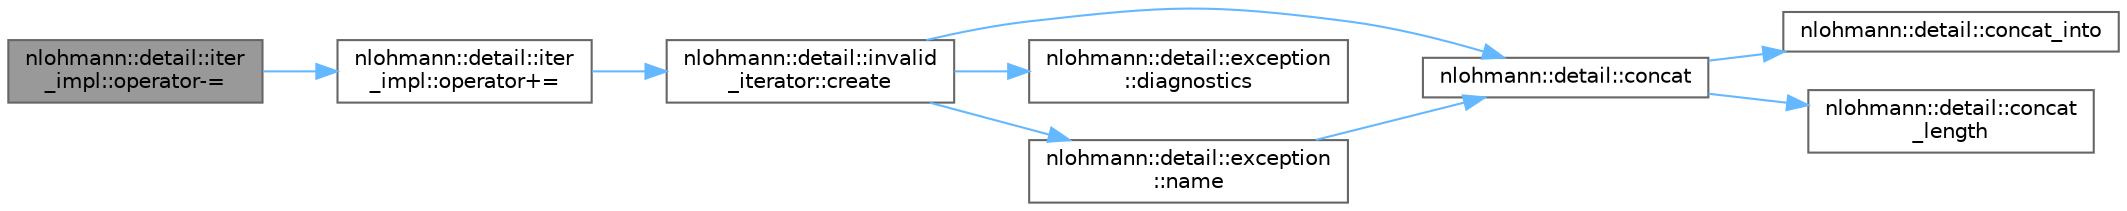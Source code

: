 digraph "nlohmann::detail::iter_impl::operator-="
{
 // LATEX_PDF_SIZE
  bgcolor="transparent";
  edge [fontname=Helvetica,fontsize=10,labelfontname=Helvetica,labelfontsize=10];
  node [fontname=Helvetica,fontsize=10,shape=box,height=0.2,width=0.4];
  rankdir="LR";
  Node1 [id="Node000001",label="nlohmann::detail::iter\l_impl::operator-=",height=0.2,width=0.4,color="gray40", fillcolor="grey60", style="filled", fontcolor="black",tooltip="subtract from iterator"];
  Node1 -> Node2 [id="edge17_Node000001_Node000002",color="steelblue1",style="solid",tooltip=" "];
  Node2 [id="Node000002",label="nlohmann::detail::iter\l_impl::operator+=",height=0.2,width=0.4,color="grey40", fillcolor="white", style="filled",URL="$classnlohmann_1_1detail_1_1iter__impl.html#ae576098902fa32c109d9d036d30e0cd7",tooltip="add to iterator"];
  Node2 -> Node3 [id="edge18_Node000002_Node000003",color="steelblue1",style="solid",tooltip=" "];
  Node3 [id="Node000003",label="nlohmann::detail::invalid\l_iterator::create",height=0.2,width=0.4,color="grey40", fillcolor="white", style="filled",URL="$classnlohmann_1_1detail_1_1invalid__iterator.html#af6e8410249ce3252f5e7294cd4ef0a28",tooltip=" "];
  Node3 -> Node4 [id="edge19_Node000003_Node000004",color="steelblue1",style="solid",tooltip=" "];
  Node4 [id="Node000004",label="nlohmann::detail::concat",height=0.2,width=0.4,color="grey40", fillcolor="white", style="filled",URL="$namespacenlohmann_1_1detail.html#a988ba5d6c0412dff629c6f6d6d226fb0",tooltip=" "];
  Node4 -> Node5 [id="edge20_Node000004_Node000005",color="steelblue1",style="solid",tooltip=" "];
  Node5 [id="Node000005",label="nlohmann::detail::concat_into",height=0.2,width=0.4,color="grey40", fillcolor="white", style="filled",URL="$namespacenlohmann_1_1detail.html#a8501011f8c39fdc1451d41a17032a9c1",tooltip=" "];
  Node4 -> Node6 [id="edge21_Node000004_Node000006",color="steelblue1",style="solid",tooltip=" "];
  Node6 [id="Node000006",label="nlohmann::detail::concat\l_length",height=0.2,width=0.4,color="grey40", fillcolor="white", style="filled",URL="$namespacenlohmann_1_1detail.html#ade7da17ad4a5a2be5bc12a6427a3c207",tooltip=" "];
  Node3 -> Node7 [id="edge22_Node000003_Node000007",color="steelblue1",style="solid",tooltip=" "];
  Node7 [id="Node000007",label="nlohmann::detail::exception\l::diagnostics",height=0.2,width=0.4,color="grey40", fillcolor="white", style="filled",URL="$classnlohmann_1_1detail_1_1exception.html#a9032b2e5d344c9f1f7afef4212f0ad39",tooltip=" "];
  Node3 -> Node8 [id="edge23_Node000003_Node000008",color="steelblue1",style="solid",tooltip=" "];
  Node8 [id="Node000008",label="nlohmann::detail::exception\l::name",height=0.2,width=0.4,color="grey40", fillcolor="white", style="filled",URL="$classnlohmann_1_1detail_1_1exception.html#abf41a7e9178356314082284e6cfea278",tooltip=" "];
  Node8 -> Node4 [id="edge24_Node000008_Node000004",color="steelblue1",style="solid",tooltip=" "];
}
